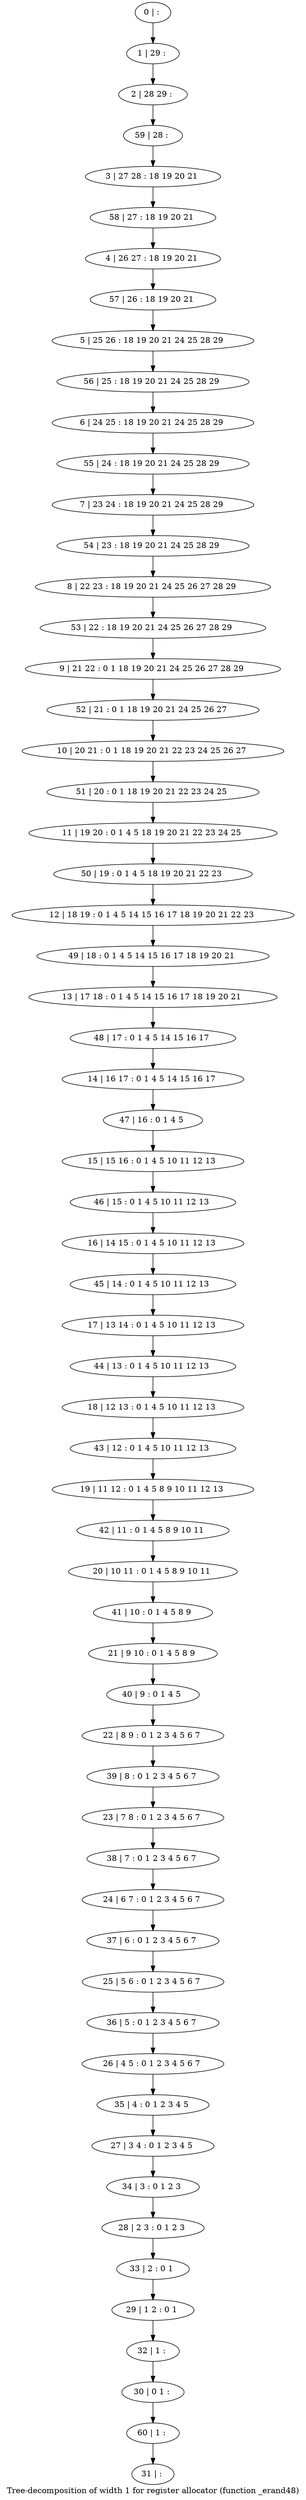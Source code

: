 digraph G {
graph [label="Tree-decomposition of width 1 for register allocator (function _erand48)"]
0[label="0 | : "];
1[label="1 | 29 : "];
2[label="2 | 28 29 : "];
3[label="3 | 27 28 : 18 19 20 21 "];
4[label="4 | 26 27 : 18 19 20 21 "];
5[label="5 | 25 26 : 18 19 20 21 24 25 28 29 "];
6[label="6 | 24 25 : 18 19 20 21 24 25 28 29 "];
7[label="7 | 23 24 : 18 19 20 21 24 25 28 29 "];
8[label="8 | 22 23 : 18 19 20 21 24 25 26 27 28 29 "];
9[label="9 | 21 22 : 0 1 18 19 20 21 24 25 26 27 28 29 "];
10[label="10 | 20 21 : 0 1 18 19 20 21 22 23 24 25 26 27 "];
11[label="11 | 19 20 : 0 1 4 5 18 19 20 21 22 23 24 25 "];
12[label="12 | 18 19 : 0 1 4 5 14 15 16 17 18 19 20 21 22 23 "];
13[label="13 | 17 18 : 0 1 4 5 14 15 16 17 18 19 20 21 "];
14[label="14 | 16 17 : 0 1 4 5 14 15 16 17 "];
15[label="15 | 15 16 : 0 1 4 5 10 11 12 13 "];
16[label="16 | 14 15 : 0 1 4 5 10 11 12 13 "];
17[label="17 | 13 14 : 0 1 4 5 10 11 12 13 "];
18[label="18 | 12 13 : 0 1 4 5 10 11 12 13 "];
19[label="19 | 11 12 : 0 1 4 5 8 9 10 11 12 13 "];
20[label="20 | 10 11 : 0 1 4 5 8 9 10 11 "];
21[label="21 | 9 10 : 0 1 4 5 8 9 "];
22[label="22 | 8 9 : 0 1 2 3 4 5 6 7 "];
23[label="23 | 7 8 : 0 1 2 3 4 5 6 7 "];
24[label="24 | 6 7 : 0 1 2 3 4 5 6 7 "];
25[label="25 | 5 6 : 0 1 2 3 4 5 6 7 "];
26[label="26 | 4 5 : 0 1 2 3 4 5 6 7 "];
27[label="27 | 3 4 : 0 1 2 3 4 5 "];
28[label="28 | 2 3 : 0 1 2 3 "];
29[label="29 | 1 2 : 0 1 "];
30[label="30 | 0 1 : "];
31[label="31 | : "];
32[label="32 | 1 : "];
33[label="33 | 2 : 0 1 "];
34[label="34 | 3 : 0 1 2 3 "];
35[label="35 | 4 : 0 1 2 3 4 5 "];
36[label="36 | 5 : 0 1 2 3 4 5 6 7 "];
37[label="37 | 6 : 0 1 2 3 4 5 6 7 "];
38[label="38 | 7 : 0 1 2 3 4 5 6 7 "];
39[label="39 | 8 : 0 1 2 3 4 5 6 7 "];
40[label="40 | 9 : 0 1 4 5 "];
41[label="41 | 10 : 0 1 4 5 8 9 "];
42[label="42 | 11 : 0 1 4 5 8 9 10 11 "];
43[label="43 | 12 : 0 1 4 5 10 11 12 13 "];
44[label="44 | 13 : 0 1 4 5 10 11 12 13 "];
45[label="45 | 14 : 0 1 4 5 10 11 12 13 "];
46[label="46 | 15 : 0 1 4 5 10 11 12 13 "];
47[label="47 | 16 : 0 1 4 5 "];
48[label="48 | 17 : 0 1 4 5 14 15 16 17 "];
49[label="49 | 18 : 0 1 4 5 14 15 16 17 18 19 20 21 "];
50[label="50 | 19 : 0 1 4 5 18 19 20 21 22 23 "];
51[label="51 | 20 : 0 1 18 19 20 21 22 23 24 25 "];
52[label="52 | 21 : 0 1 18 19 20 21 24 25 26 27 "];
53[label="53 | 22 : 18 19 20 21 24 25 26 27 28 29 "];
54[label="54 | 23 : 18 19 20 21 24 25 28 29 "];
55[label="55 | 24 : 18 19 20 21 24 25 28 29 "];
56[label="56 | 25 : 18 19 20 21 24 25 28 29 "];
57[label="57 | 26 : 18 19 20 21 "];
58[label="58 | 27 : 18 19 20 21 "];
59[label="59 | 28 : "];
60[label="60 | 1 : "];
0->1 ;
1->2 ;
32->30 ;
29->32 ;
33->29 ;
28->33 ;
34->28 ;
27->34 ;
35->27 ;
26->35 ;
36->26 ;
25->36 ;
37->25 ;
24->37 ;
38->24 ;
23->38 ;
39->23 ;
22->39 ;
40->22 ;
21->40 ;
41->21 ;
20->41 ;
42->20 ;
19->42 ;
43->19 ;
18->43 ;
44->18 ;
17->44 ;
45->17 ;
16->45 ;
46->16 ;
15->46 ;
47->15 ;
14->47 ;
48->14 ;
13->48 ;
49->13 ;
12->49 ;
50->12 ;
11->50 ;
51->11 ;
10->51 ;
52->10 ;
9->52 ;
53->9 ;
8->53 ;
54->8 ;
7->54 ;
55->7 ;
6->55 ;
56->6 ;
5->56 ;
57->5 ;
4->57 ;
58->4 ;
3->58 ;
59->3 ;
2->59 ;
60->31 ;
30->60 ;
}
